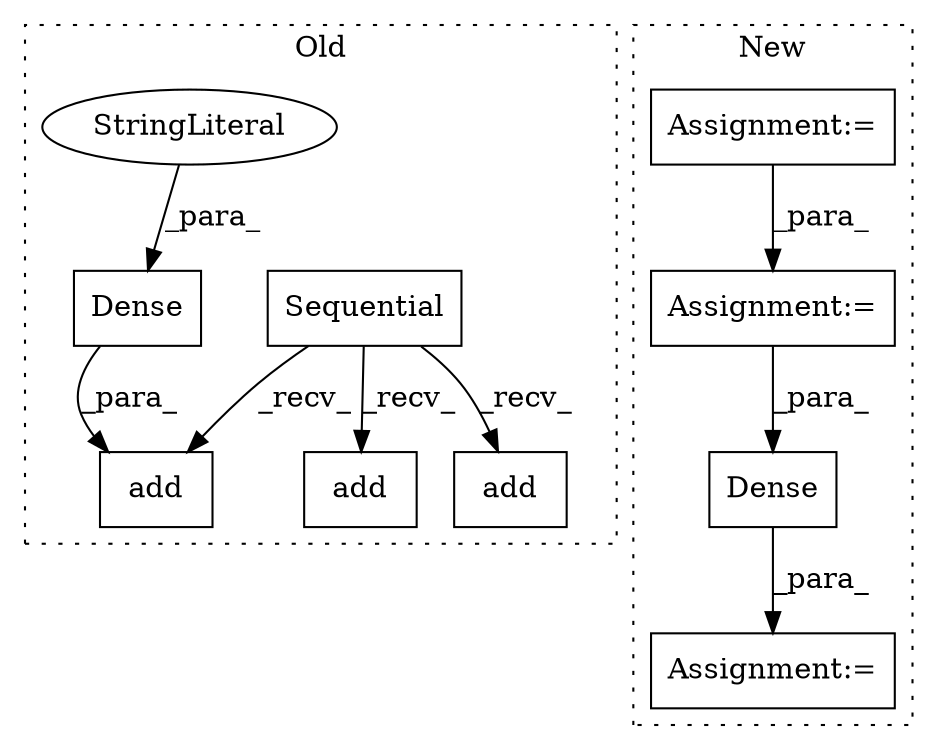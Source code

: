 digraph G {
subgraph cluster0 {
1 [label="Dense" a="32" s="1435,1464" l="6,1" shape="box"];
6 [label="add" a="32" s="1431,1465" l="4,1" shape="box"];
7 [label="Sequential" a="32" s="1308" l="12" shape="box"];
8 [label="add" a="32" s="1405,1418" l="4,1" shape="box"];
9 [label="StringLiteral" a="45" s="1455" l="9" shape="ellipse"];
10 [label="add" a="32" s="1332,1363" l="4,1" shape="box"];
label = "Old";
style="dotted";
}
subgraph cluster1 {
2 [label="Dense" a="32" s="1530,1545" l="6,1" shape="box"];
3 [label="Assignment:=" a="7" s="1468" l="1" shape="box"];
4 [label="Assignment:=" a="7" s="1529" l="1" shape="box"];
5 [label="Assignment:=" a="7" s="1430" l="1" shape="box"];
label = "New";
style="dotted";
}
1 -> 6 [label="_para_"];
2 -> 4 [label="_para_"];
3 -> 2 [label="_para_"];
5 -> 3 [label="_para_"];
7 -> 8 [label="_recv_"];
7 -> 10 [label="_recv_"];
7 -> 6 [label="_recv_"];
9 -> 1 [label="_para_"];
}